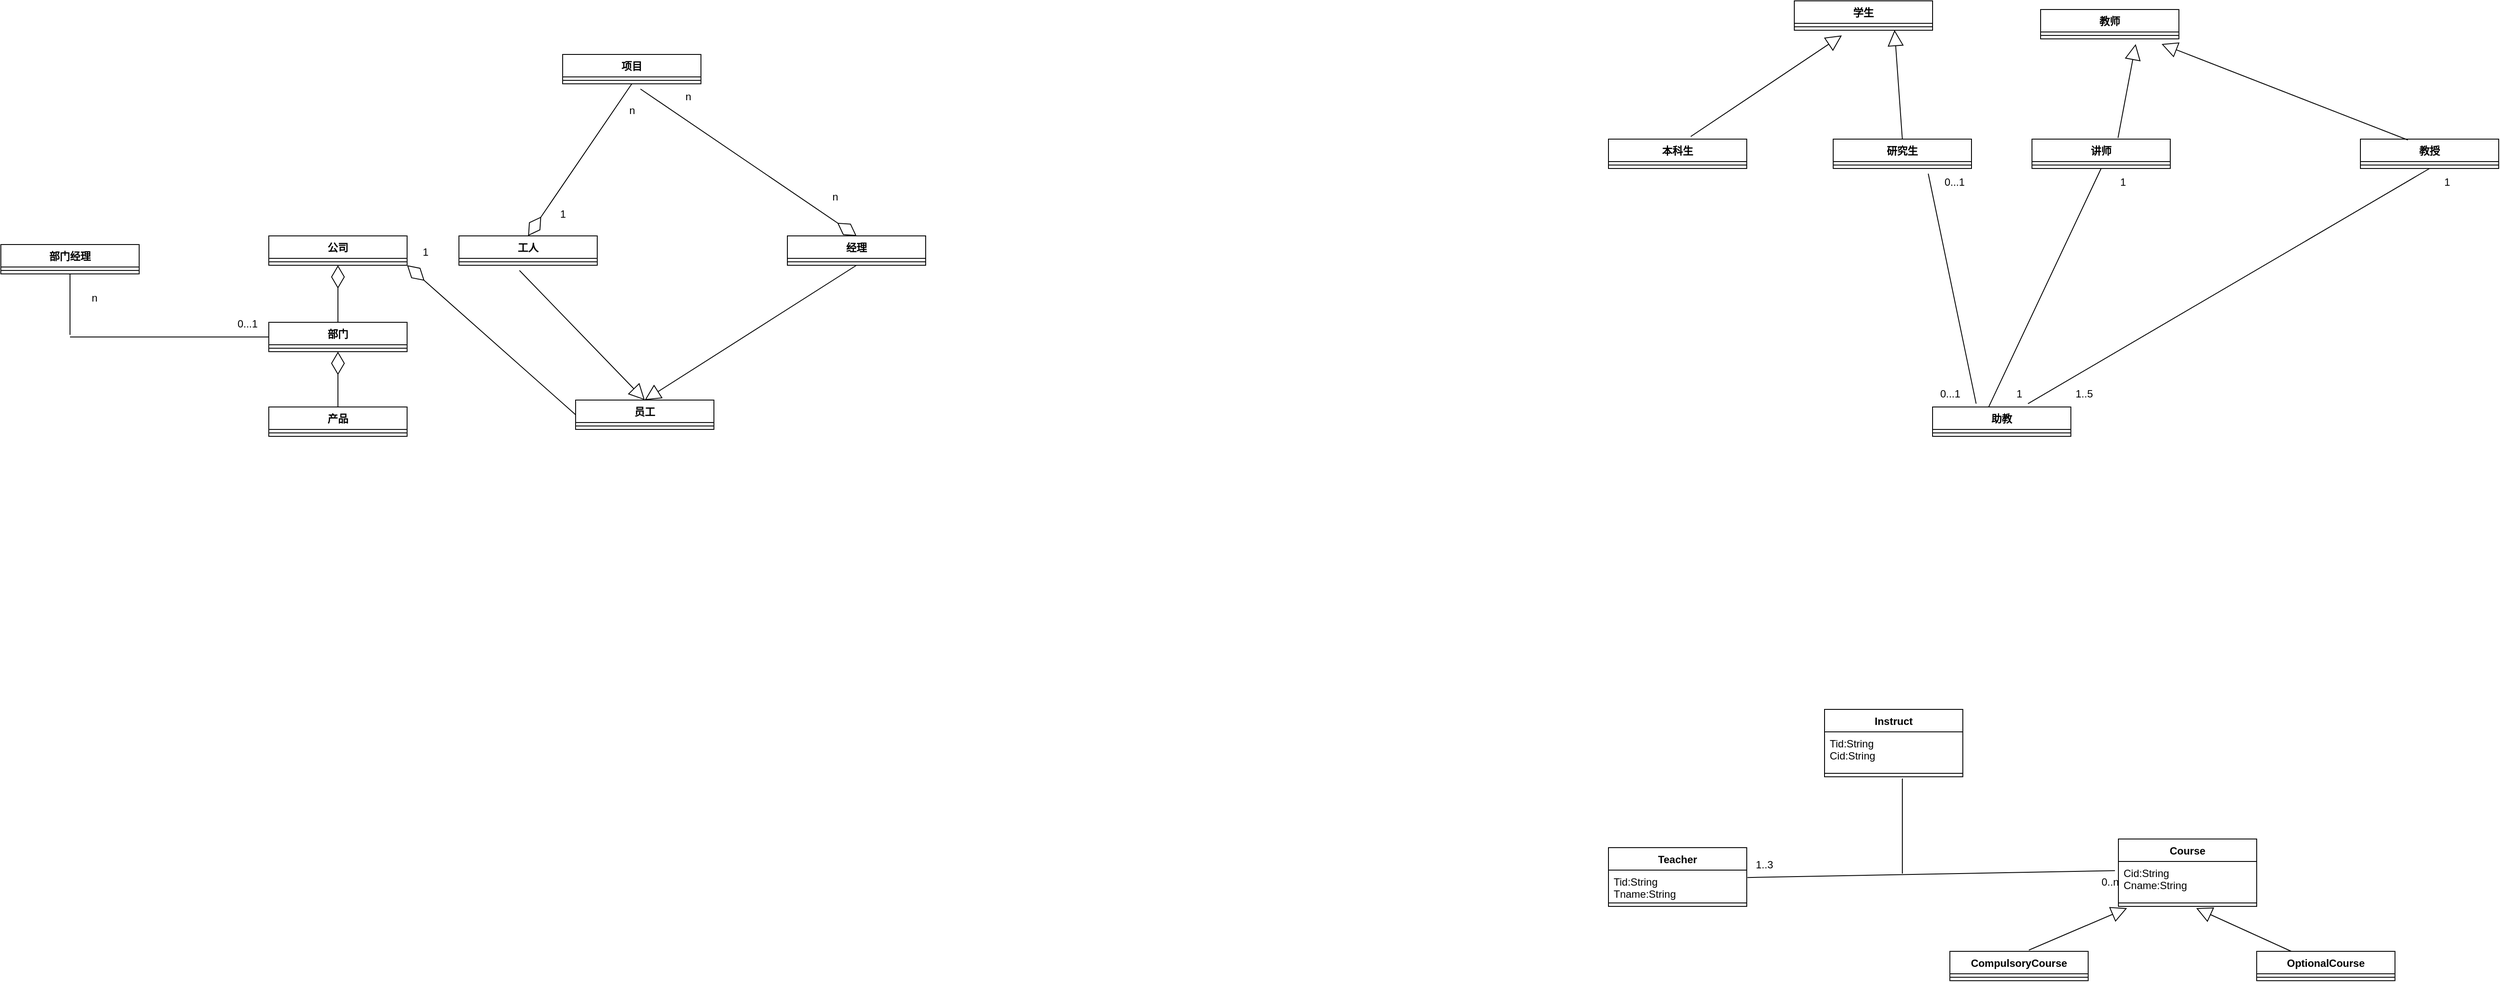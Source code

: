 <mxfile version="21.1.7" type="github">
  <diagram name="第 1 页" id="Ta6P4ruYIfIc_HEsW1fu">
    <mxGraphModel dx="4581" dy="1178" grid="1" gridSize="10" guides="1" tooltips="1" connect="1" arrows="1" fold="1" page="1" pageScale="1" pageWidth="827" pageHeight="1169" math="0" shadow="0">
      <root>
        <mxCell id="0" />
        <mxCell id="1" parent="0" />
        <mxCell id="khZXWstZWjZ8gAjqF4nT-13" value="学生" style="swimlane;fontStyle=1;align=center;verticalAlign=top;childLayout=stackLayout;horizontal=1;startSize=26;horizontalStack=0;resizeParent=1;resizeParentMax=0;resizeLast=0;collapsible=1;marginBottom=0;whiteSpace=wrap;html=1;" vertex="1" parent="1">
          <mxGeometry x="-85" y="18" width="160" height="34" as="geometry" />
        </mxCell>
        <mxCell id="khZXWstZWjZ8gAjqF4nT-14" value="" style="line;strokeWidth=1;fillColor=none;align=left;verticalAlign=middle;spacingTop=-1;spacingLeft=3;spacingRight=3;rotatable=0;labelPosition=right;points=[];portConstraint=eastwest;strokeColor=inherit;" vertex="1" parent="khZXWstZWjZ8gAjqF4nT-13">
          <mxGeometry y="26" width="160" height="8" as="geometry" />
        </mxCell>
        <mxCell id="khZXWstZWjZ8gAjqF4nT-15" value="本科生" style="swimlane;fontStyle=1;align=center;verticalAlign=top;childLayout=stackLayout;horizontal=1;startSize=26;horizontalStack=0;resizeParent=1;resizeParentMax=0;resizeLast=0;collapsible=1;marginBottom=0;whiteSpace=wrap;html=1;" vertex="1" parent="1">
          <mxGeometry x="-300" y="178" width="160" height="34" as="geometry" />
        </mxCell>
        <mxCell id="khZXWstZWjZ8gAjqF4nT-16" value="" style="line;strokeWidth=1;fillColor=none;align=left;verticalAlign=middle;spacingTop=-1;spacingLeft=3;spacingRight=3;rotatable=0;labelPosition=right;points=[];portConstraint=eastwest;strokeColor=inherit;" vertex="1" parent="khZXWstZWjZ8gAjqF4nT-15">
          <mxGeometry y="26" width="160" height="8" as="geometry" />
        </mxCell>
        <mxCell id="khZXWstZWjZ8gAjqF4nT-17" value="研究生" style="swimlane;fontStyle=1;align=center;verticalAlign=top;childLayout=stackLayout;horizontal=1;startSize=26;horizontalStack=0;resizeParent=1;resizeParentMax=0;resizeLast=0;collapsible=1;marginBottom=0;whiteSpace=wrap;html=1;" vertex="1" parent="1">
          <mxGeometry x="-40" y="178" width="160" height="34" as="geometry" />
        </mxCell>
        <mxCell id="khZXWstZWjZ8gAjqF4nT-18" value="" style="line;strokeWidth=1;fillColor=none;align=left;verticalAlign=middle;spacingTop=-1;spacingLeft=3;spacingRight=3;rotatable=0;labelPosition=right;points=[];portConstraint=eastwest;strokeColor=inherit;" vertex="1" parent="khZXWstZWjZ8gAjqF4nT-17">
          <mxGeometry y="26" width="160" height="8" as="geometry" />
        </mxCell>
        <mxCell id="khZXWstZWjZ8gAjqF4nT-19" value="教师" style="swimlane;fontStyle=1;align=center;verticalAlign=top;childLayout=stackLayout;horizontal=1;startSize=26;horizontalStack=0;resizeParent=1;resizeParentMax=0;resizeLast=0;collapsible=1;marginBottom=0;whiteSpace=wrap;html=1;" vertex="1" parent="1">
          <mxGeometry x="200" y="28" width="160" height="34" as="geometry" />
        </mxCell>
        <mxCell id="khZXWstZWjZ8gAjqF4nT-20" value="" style="line;strokeWidth=1;fillColor=none;align=left;verticalAlign=middle;spacingTop=-1;spacingLeft=3;spacingRight=3;rotatable=0;labelPosition=right;points=[];portConstraint=eastwest;strokeColor=inherit;" vertex="1" parent="khZXWstZWjZ8gAjqF4nT-19">
          <mxGeometry y="26" width="160" height="8" as="geometry" />
        </mxCell>
        <mxCell id="khZXWstZWjZ8gAjqF4nT-21" value="讲师" style="swimlane;fontStyle=1;align=center;verticalAlign=top;childLayout=stackLayout;horizontal=1;startSize=26;horizontalStack=0;resizeParent=1;resizeParentMax=0;resizeLast=0;collapsible=1;marginBottom=0;whiteSpace=wrap;html=1;" vertex="1" parent="1">
          <mxGeometry x="190" y="178" width="160" height="34" as="geometry" />
        </mxCell>
        <mxCell id="khZXWstZWjZ8gAjqF4nT-22" value="" style="line;strokeWidth=1;fillColor=none;align=left;verticalAlign=middle;spacingTop=-1;spacingLeft=3;spacingRight=3;rotatable=0;labelPosition=right;points=[];portConstraint=eastwest;strokeColor=inherit;" vertex="1" parent="khZXWstZWjZ8gAjqF4nT-21">
          <mxGeometry y="26" width="160" height="8" as="geometry" />
        </mxCell>
        <mxCell id="khZXWstZWjZ8gAjqF4nT-23" value="教授" style="swimlane;fontStyle=1;align=center;verticalAlign=top;childLayout=stackLayout;horizontal=1;startSize=26;horizontalStack=0;resizeParent=1;resizeParentMax=0;resizeLast=0;collapsible=1;marginBottom=0;whiteSpace=wrap;html=1;" vertex="1" parent="1">
          <mxGeometry x="570" y="178" width="160" height="34" as="geometry" />
        </mxCell>
        <mxCell id="khZXWstZWjZ8gAjqF4nT-24" value="" style="line;strokeWidth=1;fillColor=none;align=left;verticalAlign=middle;spacingTop=-1;spacingLeft=3;spacingRight=3;rotatable=0;labelPosition=right;points=[];portConstraint=eastwest;strokeColor=inherit;" vertex="1" parent="khZXWstZWjZ8gAjqF4nT-23">
          <mxGeometry y="26" width="160" height="8" as="geometry" />
        </mxCell>
        <mxCell id="khZXWstZWjZ8gAjqF4nT-25" value="助教" style="swimlane;fontStyle=1;align=center;verticalAlign=top;childLayout=stackLayout;horizontal=1;startSize=26;horizontalStack=0;resizeParent=1;resizeParentMax=0;resizeLast=0;collapsible=1;marginBottom=0;whiteSpace=wrap;html=1;" vertex="1" parent="1">
          <mxGeometry x="75" y="488" width="160" height="34" as="geometry" />
        </mxCell>
        <mxCell id="khZXWstZWjZ8gAjqF4nT-26" value="" style="line;strokeWidth=1;fillColor=none;align=left;verticalAlign=middle;spacingTop=-1;spacingLeft=3;spacingRight=3;rotatable=0;labelPosition=right;points=[];portConstraint=eastwest;strokeColor=inherit;" vertex="1" parent="khZXWstZWjZ8gAjqF4nT-25">
          <mxGeometry y="26" width="160" height="8" as="geometry" />
        </mxCell>
        <mxCell id="khZXWstZWjZ8gAjqF4nT-27" value="" style="endArrow=block;endSize=16;endFill=0;html=1;rounded=0;exitX=0.5;exitY=0;exitDx=0;exitDy=0;entryX=0.725;entryY=0.975;entryDx=0;entryDy=0;entryPerimeter=0;" edge="1" parent="1" source="khZXWstZWjZ8gAjqF4nT-17" target="khZXWstZWjZ8gAjqF4nT-14">
          <mxGeometry width="160" relative="1" as="geometry">
            <mxPoint x="250" y="278" as="sourcePoint" />
            <mxPoint x="-30" y="78" as="targetPoint" />
          </mxGeometry>
        </mxCell>
        <mxCell id="khZXWstZWjZ8gAjqF4nT-28" value="" style="endArrow=block;endSize=16;endFill=0;html=1;rounded=0;exitX=0.595;exitY=-0.088;exitDx=0;exitDy=0;exitPerimeter=0;" edge="1" parent="1" source="khZXWstZWjZ8gAjqF4nT-15">
          <mxGeometry width="160" relative="1" as="geometry">
            <mxPoint x="-30" y="172" as="sourcePoint" />
            <mxPoint x="-30" y="58" as="targetPoint" />
          </mxGeometry>
        </mxCell>
        <mxCell id="khZXWstZWjZ8gAjqF4nT-29" value="" style="endArrow=block;endSize=16;endFill=0;html=1;rounded=0;exitX=0.343;exitY=0.029;exitDx=0;exitDy=0;exitPerimeter=0;" edge="1" parent="1" source="khZXWstZWjZ8gAjqF4nT-23">
          <mxGeometry width="160" relative="1" as="geometry">
            <mxPoint x="604" y="168" as="sourcePoint" />
            <mxPoint x="340" y="68" as="targetPoint" />
          </mxGeometry>
        </mxCell>
        <mxCell id="khZXWstZWjZ8gAjqF4nT-30" value="" style="endArrow=block;endSize=16;endFill=0;html=1;rounded=0;exitX=0.622;exitY=-0.041;exitDx=0;exitDy=0;exitPerimeter=0;" edge="1" parent="1" source="khZXWstZWjZ8gAjqF4nT-21">
          <mxGeometry width="160" relative="1" as="geometry">
            <mxPoint x="524" y="168" as="sourcePoint" />
            <mxPoint x="310" y="68" as="targetPoint" />
          </mxGeometry>
        </mxCell>
        <mxCell id="khZXWstZWjZ8gAjqF4nT-31" value="" style="endArrow=none;html=1;rounded=0;entryX=0.5;entryY=1;entryDx=0;entryDy=0;exitX=0.405;exitY=0.006;exitDx=0;exitDy=0;exitPerimeter=0;" edge="1" parent="1" source="khZXWstZWjZ8gAjqF4nT-25" target="khZXWstZWjZ8gAjqF4nT-21">
          <mxGeometry width="50" height="50" relative="1" as="geometry">
            <mxPoint x="300" y="308" as="sourcePoint" />
            <mxPoint x="350" y="258" as="targetPoint" />
          </mxGeometry>
        </mxCell>
        <mxCell id="khZXWstZWjZ8gAjqF4nT-32" value="" style="endArrow=none;html=1;rounded=0;exitX=0.315;exitY=-0.112;exitDx=0;exitDy=0;exitPerimeter=0;" edge="1" parent="1" source="khZXWstZWjZ8gAjqF4nT-25">
          <mxGeometry width="50" height="50" relative="1" as="geometry">
            <mxPoint x="300" y="308" as="sourcePoint" />
            <mxPoint x="70" y="218" as="targetPoint" />
          </mxGeometry>
        </mxCell>
        <mxCell id="khZXWstZWjZ8gAjqF4nT-33" value="" style="endArrow=none;html=1;rounded=0;entryX=0.5;entryY=1;entryDx=0;entryDy=0;exitX=0.69;exitY=-0.112;exitDx=0;exitDy=0;exitPerimeter=0;" edge="1" parent="1" source="khZXWstZWjZ8gAjqF4nT-25" target="khZXWstZWjZ8gAjqF4nT-23">
          <mxGeometry width="50" height="50" relative="1" as="geometry">
            <mxPoint x="300" y="308" as="sourcePoint" />
            <mxPoint x="350" y="258" as="targetPoint" />
          </mxGeometry>
        </mxCell>
        <mxCell id="khZXWstZWjZ8gAjqF4nT-34" value="0...1" style="text;html=1;align=center;verticalAlign=middle;resizable=0;points=[];autosize=1;strokeColor=none;fillColor=none;" vertex="1" parent="1">
          <mxGeometry x="75" y="213" width="50" height="30" as="geometry" />
        </mxCell>
        <mxCell id="khZXWstZWjZ8gAjqF4nT-35" value="0...1" style="text;html=1;align=center;verticalAlign=middle;resizable=0;points=[];autosize=1;strokeColor=none;fillColor=none;" vertex="1" parent="1">
          <mxGeometry x="70" y="458" width="50" height="30" as="geometry" />
        </mxCell>
        <mxCell id="khZXWstZWjZ8gAjqF4nT-36" value="1" style="text;html=1;align=center;verticalAlign=middle;resizable=0;points=[];autosize=1;strokeColor=none;fillColor=none;" vertex="1" parent="1">
          <mxGeometry x="160" y="458" width="30" height="30" as="geometry" />
        </mxCell>
        <mxCell id="khZXWstZWjZ8gAjqF4nT-37" value="1..5" style="text;html=1;align=center;verticalAlign=middle;resizable=0;points=[];autosize=1;strokeColor=none;fillColor=none;" vertex="1" parent="1">
          <mxGeometry x="230" y="458" width="40" height="30" as="geometry" />
        </mxCell>
        <mxCell id="khZXWstZWjZ8gAjqF4nT-38" value="1" style="text;html=1;align=center;verticalAlign=middle;resizable=0;points=[];autosize=1;strokeColor=none;fillColor=none;" vertex="1" parent="1">
          <mxGeometry x="280" y="213" width="30" height="30" as="geometry" />
        </mxCell>
        <mxCell id="khZXWstZWjZ8gAjqF4nT-39" value="1" style="text;html=1;align=center;verticalAlign=middle;resizable=0;points=[];autosize=1;strokeColor=none;fillColor=none;" vertex="1" parent="1">
          <mxGeometry x="655" y="213" width="30" height="30" as="geometry" />
        </mxCell>
        <mxCell id="khZXWstZWjZ8gAjqF4nT-40" value="Instruct" style="swimlane;fontStyle=1;align=center;verticalAlign=top;childLayout=stackLayout;horizontal=1;startSize=26;horizontalStack=0;resizeParent=1;resizeParentMax=0;resizeLast=0;collapsible=1;marginBottom=0;whiteSpace=wrap;html=1;" vertex="1" parent="1">
          <mxGeometry x="-50" y="838" width="160" height="78" as="geometry" />
        </mxCell>
        <mxCell id="khZXWstZWjZ8gAjqF4nT-41" value="Tid:String&lt;br&gt;Cid:String" style="text;strokeColor=none;fillColor=none;align=left;verticalAlign=top;spacingLeft=4;spacingRight=4;overflow=hidden;rotatable=0;points=[[0,0.5],[1,0.5]];portConstraint=eastwest;whiteSpace=wrap;html=1;" vertex="1" parent="khZXWstZWjZ8gAjqF4nT-40">
          <mxGeometry y="26" width="160" height="44" as="geometry" />
        </mxCell>
        <mxCell id="khZXWstZWjZ8gAjqF4nT-42" value="" style="line;strokeWidth=1;fillColor=none;align=left;verticalAlign=middle;spacingTop=-1;spacingLeft=3;spacingRight=3;rotatable=0;labelPosition=right;points=[];portConstraint=eastwest;strokeColor=inherit;" vertex="1" parent="khZXWstZWjZ8gAjqF4nT-40">
          <mxGeometry y="70" width="160" height="8" as="geometry" />
        </mxCell>
        <mxCell id="khZXWstZWjZ8gAjqF4nT-43" value="Teacher" style="swimlane;fontStyle=1;align=center;verticalAlign=top;childLayout=stackLayout;horizontal=1;startSize=26;horizontalStack=0;resizeParent=1;resizeParentMax=0;resizeLast=0;collapsible=1;marginBottom=0;whiteSpace=wrap;html=1;" vertex="1" parent="1">
          <mxGeometry x="-300" y="998" width="160" height="68" as="geometry" />
        </mxCell>
        <mxCell id="khZXWstZWjZ8gAjqF4nT-44" value="Tid:String&lt;br&gt;Tname:String" style="text;strokeColor=none;fillColor=none;align=left;verticalAlign=top;spacingLeft=4;spacingRight=4;overflow=hidden;rotatable=0;points=[[0,0.5],[1,0.5]];portConstraint=eastwest;whiteSpace=wrap;html=1;" vertex="1" parent="khZXWstZWjZ8gAjqF4nT-43">
          <mxGeometry y="26" width="160" height="34" as="geometry" />
        </mxCell>
        <mxCell id="khZXWstZWjZ8gAjqF4nT-45" value="" style="line;strokeWidth=1;fillColor=none;align=left;verticalAlign=middle;spacingTop=-1;spacingLeft=3;spacingRight=3;rotatable=0;labelPosition=right;points=[];portConstraint=eastwest;strokeColor=inherit;" vertex="1" parent="khZXWstZWjZ8gAjqF4nT-43">
          <mxGeometry y="60" width="160" height="8" as="geometry" />
        </mxCell>
        <mxCell id="khZXWstZWjZ8gAjqF4nT-46" value="Course" style="swimlane;fontStyle=1;align=center;verticalAlign=top;childLayout=stackLayout;horizontal=1;startSize=26;horizontalStack=0;resizeParent=1;resizeParentMax=0;resizeLast=0;collapsible=1;marginBottom=0;whiteSpace=wrap;html=1;" vertex="1" parent="1">
          <mxGeometry x="290" y="988" width="160" height="78" as="geometry" />
        </mxCell>
        <mxCell id="khZXWstZWjZ8gAjqF4nT-47" value="Cid:String&lt;br&gt;Cname:String" style="text;strokeColor=none;fillColor=none;align=left;verticalAlign=top;spacingLeft=4;spacingRight=4;overflow=hidden;rotatable=0;points=[[0,0.5],[1,0.5]];portConstraint=eastwest;whiteSpace=wrap;html=1;" vertex="1" parent="khZXWstZWjZ8gAjqF4nT-46">
          <mxGeometry y="26" width="160" height="44" as="geometry" />
        </mxCell>
        <mxCell id="khZXWstZWjZ8gAjqF4nT-48" value="" style="line;strokeWidth=1;fillColor=none;align=left;verticalAlign=middle;spacingTop=-1;spacingLeft=3;spacingRight=3;rotatable=0;labelPosition=right;points=[];portConstraint=eastwest;strokeColor=inherit;" vertex="1" parent="khZXWstZWjZ8gAjqF4nT-46">
          <mxGeometry y="70" width="160" height="8" as="geometry" />
        </mxCell>
        <mxCell id="khZXWstZWjZ8gAjqF4nT-49" value="CompulsoryCourse" style="swimlane;fontStyle=1;align=center;verticalAlign=top;childLayout=stackLayout;horizontal=1;startSize=26;horizontalStack=0;resizeParent=1;resizeParentMax=0;resizeLast=0;collapsible=1;marginBottom=0;whiteSpace=wrap;html=1;" vertex="1" parent="1">
          <mxGeometry x="95" y="1118" width="160" height="34" as="geometry" />
        </mxCell>
        <mxCell id="khZXWstZWjZ8gAjqF4nT-50" value="" style="line;strokeWidth=1;fillColor=none;align=left;verticalAlign=middle;spacingTop=-1;spacingLeft=3;spacingRight=3;rotatable=0;labelPosition=right;points=[];portConstraint=eastwest;strokeColor=inherit;" vertex="1" parent="khZXWstZWjZ8gAjqF4nT-49">
          <mxGeometry y="26" width="160" height="8" as="geometry" />
        </mxCell>
        <mxCell id="khZXWstZWjZ8gAjqF4nT-51" value="OptionalCourse" style="swimlane;fontStyle=1;align=center;verticalAlign=top;childLayout=stackLayout;horizontal=1;startSize=26;horizontalStack=0;resizeParent=1;resizeParentMax=0;resizeLast=0;collapsible=1;marginBottom=0;whiteSpace=wrap;html=1;" vertex="1" parent="1">
          <mxGeometry x="450" y="1118" width="160" height="34" as="geometry" />
        </mxCell>
        <mxCell id="khZXWstZWjZ8gAjqF4nT-52" value="" style="line;strokeWidth=1;fillColor=none;align=left;verticalAlign=middle;spacingTop=-1;spacingLeft=3;spacingRight=3;rotatable=0;labelPosition=right;points=[];portConstraint=eastwest;strokeColor=inherit;" vertex="1" parent="khZXWstZWjZ8gAjqF4nT-51">
          <mxGeometry y="26" width="160" height="8" as="geometry" />
        </mxCell>
        <mxCell id="khZXWstZWjZ8gAjqF4nT-53" value="" style="endArrow=none;html=1;rounded=0;entryX=-0.025;entryY=0.241;entryDx=0;entryDy=0;entryPerimeter=0;exitX=1.005;exitY=0.253;exitDx=0;exitDy=0;exitPerimeter=0;" edge="1" parent="1" source="khZXWstZWjZ8gAjqF4nT-44" target="khZXWstZWjZ8gAjqF4nT-47">
          <mxGeometry width="50" height="50" relative="1" as="geometry">
            <mxPoint x="180" y="1008" as="sourcePoint" />
            <mxPoint x="230" y="958" as="targetPoint" />
          </mxGeometry>
        </mxCell>
        <mxCell id="khZXWstZWjZ8gAjqF4nT-54" value="" style="endArrow=none;html=1;rounded=0;" edge="1" parent="1">
          <mxGeometry width="50" height="50" relative="1" as="geometry">
            <mxPoint x="40" y="1028" as="sourcePoint" />
            <mxPoint x="40" y="918" as="targetPoint" />
          </mxGeometry>
        </mxCell>
        <mxCell id="khZXWstZWjZ8gAjqF4nT-55" value="" style="endArrow=block;endSize=16;endFill=0;html=1;rounded=0;exitX=0.571;exitY=-0.041;exitDx=0;exitDy=0;exitPerimeter=0;" edge="1" parent="1" source="khZXWstZWjZ8gAjqF4nT-49">
          <mxGeometry x="-0.254" y="22" width="160" relative="1" as="geometry">
            <mxPoint x="130" y="1088" as="sourcePoint" />
            <mxPoint x="300" y="1068" as="targetPoint" />
            <mxPoint as="offset" />
          </mxGeometry>
        </mxCell>
        <mxCell id="khZXWstZWjZ8gAjqF4nT-56" value="" style="endArrow=block;endSize=16;endFill=0;html=1;rounded=0;exitX=0.25;exitY=0;exitDx=0;exitDy=0;" edge="1" parent="1" source="khZXWstZWjZ8gAjqF4nT-51">
          <mxGeometry x="-0.254" y="22" width="160" relative="1" as="geometry">
            <mxPoint x="196" y="1127" as="sourcePoint" />
            <mxPoint x="380" y="1068" as="targetPoint" />
            <mxPoint as="offset" />
          </mxGeometry>
        </mxCell>
        <mxCell id="khZXWstZWjZ8gAjqF4nT-57" value="1..3" style="text;html=1;align=center;verticalAlign=middle;resizable=0;points=[];autosize=1;strokeColor=none;fillColor=none;" vertex="1" parent="1">
          <mxGeometry x="-140" y="1003" width="40" height="30" as="geometry" />
        </mxCell>
        <mxCell id="khZXWstZWjZ8gAjqF4nT-58" value="0..n" style="text;html=1;align=center;verticalAlign=middle;resizable=0;points=[];autosize=1;strokeColor=none;fillColor=none;" vertex="1" parent="1">
          <mxGeometry x="260" y="1023" width="40" height="30" as="geometry" />
        </mxCell>
        <mxCell id="khZXWstZWjZ8gAjqF4nT-82" value="公司" style="swimlane;fontStyle=1;align=center;verticalAlign=top;childLayout=stackLayout;horizontal=1;startSize=26;horizontalStack=0;resizeParent=1;resizeParentMax=0;resizeLast=0;collapsible=1;marginBottom=0;whiteSpace=wrap;html=1;" vertex="1" parent="1">
          <mxGeometry x="-1850" y="290" width="160" height="34" as="geometry" />
        </mxCell>
        <mxCell id="khZXWstZWjZ8gAjqF4nT-83" value="" style="line;strokeWidth=1;fillColor=none;align=left;verticalAlign=middle;spacingTop=-1;spacingLeft=3;spacingRight=3;rotatable=0;labelPosition=right;points=[];portConstraint=eastwest;strokeColor=inherit;" vertex="1" parent="khZXWstZWjZ8gAjqF4nT-82">
          <mxGeometry y="26" width="160" height="8" as="geometry" />
        </mxCell>
        <mxCell id="khZXWstZWjZ8gAjqF4nT-84" value="部门" style="swimlane;fontStyle=1;align=center;verticalAlign=top;childLayout=stackLayout;horizontal=1;startSize=26;horizontalStack=0;resizeParent=1;resizeParentMax=0;resizeLast=0;collapsible=1;marginBottom=0;whiteSpace=wrap;html=1;" vertex="1" parent="1">
          <mxGeometry x="-1850" y="390" width="160" height="34" as="geometry" />
        </mxCell>
        <mxCell id="khZXWstZWjZ8gAjqF4nT-85" value="" style="line;strokeWidth=1;fillColor=none;align=left;verticalAlign=middle;spacingTop=-1;spacingLeft=3;spacingRight=3;rotatable=0;labelPosition=right;points=[];portConstraint=eastwest;strokeColor=inherit;" vertex="1" parent="khZXWstZWjZ8gAjqF4nT-84">
          <mxGeometry y="26" width="160" height="8" as="geometry" />
        </mxCell>
        <mxCell id="khZXWstZWjZ8gAjqF4nT-86" value="部门经理" style="swimlane;fontStyle=1;align=center;verticalAlign=top;childLayout=stackLayout;horizontal=1;startSize=26;horizontalStack=0;resizeParent=1;resizeParentMax=0;resizeLast=0;collapsible=1;marginBottom=0;whiteSpace=wrap;html=1;" vertex="1" parent="1">
          <mxGeometry x="-2160" y="300" width="160" height="34" as="geometry" />
        </mxCell>
        <mxCell id="khZXWstZWjZ8gAjqF4nT-87" value="" style="line;strokeWidth=1;fillColor=none;align=left;verticalAlign=middle;spacingTop=-1;spacingLeft=3;spacingRight=3;rotatable=0;labelPosition=right;points=[];portConstraint=eastwest;strokeColor=inherit;" vertex="1" parent="khZXWstZWjZ8gAjqF4nT-86">
          <mxGeometry y="26" width="160" height="8" as="geometry" />
        </mxCell>
        <mxCell id="khZXWstZWjZ8gAjqF4nT-88" value="项目" style="swimlane;fontStyle=1;align=center;verticalAlign=top;childLayout=stackLayout;horizontal=1;startSize=26;horizontalStack=0;resizeParent=1;resizeParentMax=0;resizeLast=0;collapsible=1;marginBottom=0;whiteSpace=wrap;html=1;" vertex="1" parent="1">
          <mxGeometry x="-1510" y="80" width="160" height="34" as="geometry" />
        </mxCell>
        <mxCell id="khZXWstZWjZ8gAjqF4nT-89" value="" style="line;strokeWidth=1;fillColor=none;align=left;verticalAlign=middle;spacingTop=-1;spacingLeft=3;spacingRight=3;rotatable=0;labelPosition=right;points=[];portConstraint=eastwest;strokeColor=inherit;" vertex="1" parent="khZXWstZWjZ8gAjqF4nT-88">
          <mxGeometry y="26" width="160" height="8" as="geometry" />
        </mxCell>
        <mxCell id="khZXWstZWjZ8gAjqF4nT-90" value="工人" style="swimlane;fontStyle=1;align=center;verticalAlign=top;childLayout=stackLayout;horizontal=1;startSize=26;horizontalStack=0;resizeParent=1;resizeParentMax=0;resizeLast=0;collapsible=1;marginBottom=0;whiteSpace=wrap;html=1;" vertex="1" parent="1">
          <mxGeometry x="-1630" y="290" width="160" height="34" as="geometry" />
        </mxCell>
        <mxCell id="khZXWstZWjZ8gAjqF4nT-91" value="" style="line;strokeWidth=1;fillColor=none;align=left;verticalAlign=middle;spacingTop=-1;spacingLeft=3;spacingRight=3;rotatable=0;labelPosition=right;points=[];portConstraint=eastwest;strokeColor=inherit;" vertex="1" parent="khZXWstZWjZ8gAjqF4nT-90">
          <mxGeometry y="26" width="160" height="8" as="geometry" />
        </mxCell>
        <mxCell id="khZXWstZWjZ8gAjqF4nT-92" value="经理" style="swimlane;fontStyle=1;align=center;verticalAlign=top;childLayout=stackLayout;horizontal=1;startSize=26;horizontalStack=0;resizeParent=1;resizeParentMax=0;resizeLast=0;collapsible=1;marginBottom=0;whiteSpace=wrap;html=1;" vertex="1" parent="1">
          <mxGeometry x="-1250" y="290" width="160" height="34" as="geometry" />
        </mxCell>
        <mxCell id="khZXWstZWjZ8gAjqF4nT-93" value="" style="line;strokeWidth=1;fillColor=none;align=left;verticalAlign=middle;spacingTop=-1;spacingLeft=3;spacingRight=3;rotatable=0;labelPosition=right;points=[];portConstraint=eastwest;strokeColor=inherit;" vertex="1" parent="khZXWstZWjZ8gAjqF4nT-92">
          <mxGeometry y="26" width="160" height="8" as="geometry" />
        </mxCell>
        <mxCell id="khZXWstZWjZ8gAjqF4nT-94" value="员工" style="swimlane;fontStyle=1;align=center;verticalAlign=top;childLayout=stackLayout;horizontal=1;startSize=26;horizontalStack=0;resizeParent=1;resizeParentMax=0;resizeLast=0;collapsible=1;marginBottom=0;whiteSpace=wrap;html=1;" vertex="1" parent="1">
          <mxGeometry x="-1495" y="480" width="160" height="34" as="geometry" />
        </mxCell>
        <mxCell id="khZXWstZWjZ8gAjqF4nT-95" value="" style="line;strokeWidth=1;fillColor=none;align=left;verticalAlign=middle;spacingTop=-1;spacingLeft=3;spacingRight=3;rotatable=0;labelPosition=right;points=[];portConstraint=eastwest;strokeColor=inherit;" vertex="1" parent="khZXWstZWjZ8gAjqF4nT-94">
          <mxGeometry y="26" width="160" height="8" as="geometry" />
        </mxCell>
        <mxCell id="khZXWstZWjZ8gAjqF4nT-104" value="0...1" style="text;html=1;align=center;verticalAlign=middle;resizable=0;points=[];autosize=1;strokeColor=none;fillColor=none;" vertex="1" parent="1">
          <mxGeometry x="-1900" y="377" width="50" height="30" as="geometry" />
        </mxCell>
        <mxCell id="khZXWstZWjZ8gAjqF4nT-105" value="n" style="text;html=1;align=center;verticalAlign=middle;resizable=0;points=[];autosize=1;strokeColor=none;fillColor=none;" vertex="1" parent="1">
          <mxGeometry x="-1445" y="130" width="30" height="30" as="geometry" />
        </mxCell>
        <mxCell id="khZXWstZWjZ8gAjqF4nT-106" value="1" style="text;html=1;align=center;verticalAlign=middle;resizable=0;points=[];autosize=1;strokeColor=none;fillColor=none;" vertex="1" parent="1">
          <mxGeometry x="-1525" y="250" width="30" height="30" as="geometry" />
        </mxCell>
        <mxCell id="khZXWstZWjZ8gAjqF4nT-110" value="" style="endArrow=diamondThin;endFill=0;endSize=24;html=1;rounded=0;exitX=0.5;exitY=1;exitDx=0;exitDy=0;entryX=0.5;entryY=0;entryDx=0;entryDy=0;" edge="1" parent="1" source="khZXWstZWjZ8gAjqF4nT-88" target="khZXWstZWjZ8gAjqF4nT-90">
          <mxGeometry width="160" relative="1" as="geometry">
            <mxPoint x="-1690" y="260" as="sourcePoint" />
            <mxPoint x="-1530" y="260" as="targetPoint" />
          </mxGeometry>
        </mxCell>
        <mxCell id="khZXWstZWjZ8gAjqF4nT-111" value="" style="endArrow=diamondThin;endFill=0;endSize=24;html=1;rounded=0;entryX=0.5;entryY=0;entryDx=0;entryDy=0;" edge="1" parent="1" target="khZXWstZWjZ8gAjqF4nT-92">
          <mxGeometry width="160" relative="1" as="geometry">
            <mxPoint x="-1420" y="120" as="sourcePoint" />
            <mxPoint x="-1540" y="300" as="targetPoint" />
          </mxGeometry>
        </mxCell>
        <mxCell id="khZXWstZWjZ8gAjqF4nT-112" value="n" style="text;html=1;align=center;verticalAlign=middle;resizable=0;points=[];autosize=1;strokeColor=none;fillColor=none;" vertex="1" parent="1">
          <mxGeometry x="-1380" y="114" width="30" height="30" as="geometry" />
        </mxCell>
        <mxCell id="khZXWstZWjZ8gAjqF4nT-113" value="n" style="text;html=1;align=center;verticalAlign=middle;resizable=0;points=[];autosize=1;strokeColor=none;fillColor=none;" vertex="1" parent="1">
          <mxGeometry x="-1210" y="230" width="30" height="30" as="geometry" />
        </mxCell>
        <mxCell id="khZXWstZWjZ8gAjqF4nT-114" value="" style="endArrow=block;endSize=16;endFill=0;html=1;rounded=0;entryX=0.5;entryY=0;entryDx=0;entryDy=0;" edge="1" parent="1" target="khZXWstZWjZ8gAjqF4nT-94">
          <mxGeometry width="160" relative="1" as="geometry">
            <mxPoint x="-1560" y="330" as="sourcePoint" />
            <mxPoint x="-1115" y="380" as="targetPoint" />
          </mxGeometry>
        </mxCell>
        <mxCell id="khZXWstZWjZ8gAjqF4nT-115" value="" style="endArrow=block;endSize=16;endFill=0;html=1;rounded=0;entryX=0.5;entryY=0;entryDx=0;entryDy=0;exitX=0.5;exitY=1;exitDx=0;exitDy=0;" edge="1" parent="1" source="khZXWstZWjZ8gAjqF4nT-92" target="khZXWstZWjZ8gAjqF4nT-94">
          <mxGeometry width="160" relative="1" as="geometry">
            <mxPoint x="-1550" y="340" as="sourcePoint" />
            <mxPoint x="-1410" y="440" as="targetPoint" />
          </mxGeometry>
        </mxCell>
        <mxCell id="khZXWstZWjZ8gAjqF4nT-117" value="" style="endArrow=diamondThin;endFill=0;endSize=24;html=1;rounded=0;exitX=0;exitY=0.5;exitDx=0;exitDy=0;entryX=1;entryY=1;entryDx=0;entryDy=0;" edge="1" parent="1" source="khZXWstZWjZ8gAjqF4nT-94" target="khZXWstZWjZ8gAjqF4nT-82">
          <mxGeometry width="160" relative="1" as="geometry">
            <mxPoint x="-1420" y="124" as="sourcePoint" />
            <mxPoint x="-1540" y="300" as="targetPoint" />
          </mxGeometry>
        </mxCell>
        <mxCell id="khZXWstZWjZ8gAjqF4nT-118" value="1" style="text;html=1;align=center;verticalAlign=middle;resizable=0;points=[];autosize=1;strokeColor=none;fillColor=none;" vertex="1" parent="1">
          <mxGeometry x="-1684" y="294" width="30" height="30" as="geometry" />
        </mxCell>
        <mxCell id="khZXWstZWjZ8gAjqF4nT-119" value="" style="endArrow=diamondThin;endFill=0;endSize=24;html=1;rounded=0;exitX=0.5;exitY=0;exitDx=0;exitDy=0;entryX=0.5;entryY=1;entryDx=0;entryDy=0;" edge="1" parent="1" source="khZXWstZWjZ8gAjqF4nT-84" target="khZXWstZWjZ8gAjqF4nT-82">
          <mxGeometry width="160" relative="1" as="geometry">
            <mxPoint x="-1485" y="507" as="sourcePoint" />
            <mxPoint x="-1680" y="334" as="targetPoint" />
          </mxGeometry>
        </mxCell>
        <mxCell id="khZXWstZWjZ8gAjqF4nT-120" value="产品" style="swimlane;fontStyle=1;align=center;verticalAlign=top;childLayout=stackLayout;horizontal=1;startSize=26;horizontalStack=0;resizeParent=1;resizeParentMax=0;resizeLast=0;collapsible=1;marginBottom=0;whiteSpace=wrap;html=1;" vertex="1" parent="1">
          <mxGeometry x="-1850" y="488" width="160" height="34" as="geometry" />
        </mxCell>
        <mxCell id="khZXWstZWjZ8gAjqF4nT-121" value="" style="line;strokeWidth=1;fillColor=none;align=left;verticalAlign=middle;spacingTop=-1;spacingLeft=3;spacingRight=3;rotatable=0;labelPosition=right;points=[];portConstraint=eastwest;strokeColor=inherit;" vertex="1" parent="khZXWstZWjZ8gAjqF4nT-120">
          <mxGeometry y="26" width="160" height="8" as="geometry" />
        </mxCell>
        <mxCell id="khZXWstZWjZ8gAjqF4nT-122" value="" style="endArrow=diamondThin;endFill=0;endSize=24;html=1;rounded=0;exitX=0.5;exitY=0;exitDx=0;exitDy=0;entryX=0.5;entryY=1;entryDx=0;entryDy=0;" edge="1" parent="1" source="khZXWstZWjZ8gAjqF4nT-120" target="khZXWstZWjZ8gAjqF4nT-84">
          <mxGeometry width="160" relative="1" as="geometry">
            <mxPoint x="-1760" y="400" as="sourcePoint" />
            <mxPoint x="-1760" y="334" as="targetPoint" />
          </mxGeometry>
        </mxCell>
        <mxCell id="khZXWstZWjZ8gAjqF4nT-126" value="" style="line;strokeWidth=1;fillColor=none;align=left;verticalAlign=middle;spacingTop=-1;spacingLeft=3;spacingRight=3;rotatable=0;labelPosition=right;points=[];portConstraint=eastwest;strokeColor=inherit;" vertex="1" parent="1">
          <mxGeometry x="-2080" y="377" width="230" height="60" as="geometry" />
        </mxCell>
        <mxCell id="khZXWstZWjZ8gAjqF4nT-128" value="" style="shape=partialRectangle;whiteSpace=wrap;html=1;right=0;top=0;bottom=0;fillColor=none;routingCenterX=-0.5;" vertex="1" parent="1">
          <mxGeometry x="-2080" y="334" width="120" height="70" as="geometry" />
        </mxCell>
        <mxCell id="khZXWstZWjZ8gAjqF4nT-129" value="n" style="text;html=1;align=center;verticalAlign=middle;resizable=0;points=[];autosize=1;strokeColor=none;fillColor=none;" vertex="1" parent="1">
          <mxGeometry x="-2067" y="347" width="30" height="30" as="geometry" />
        </mxCell>
      </root>
    </mxGraphModel>
  </diagram>
</mxfile>
